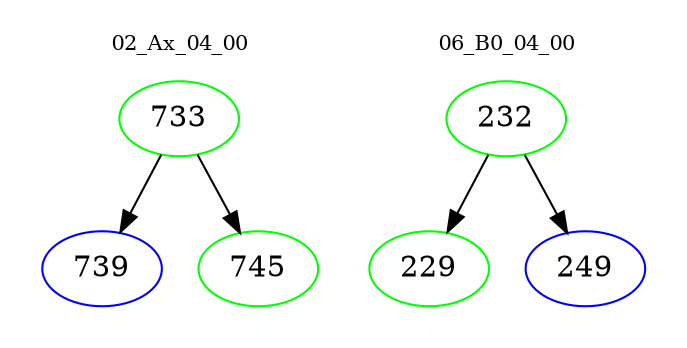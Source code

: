 digraph{
subgraph cluster_0 {
color = white
label = "02_Ax_04_00";
fontsize=10;
T0_733 [label="733", color="green"]
T0_733 -> T0_739 [color="black"]
T0_739 [label="739", color="blue"]
T0_733 -> T0_745 [color="black"]
T0_745 [label="745", color="green"]
}
subgraph cluster_1 {
color = white
label = "06_B0_04_00";
fontsize=10;
T1_232 [label="232", color="green"]
T1_232 -> T1_229 [color="black"]
T1_229 [label="229", color="green"]
T1_232 -> T1_249 [color="black"]
T1_249 [label="249", color="blue"]
}
}
